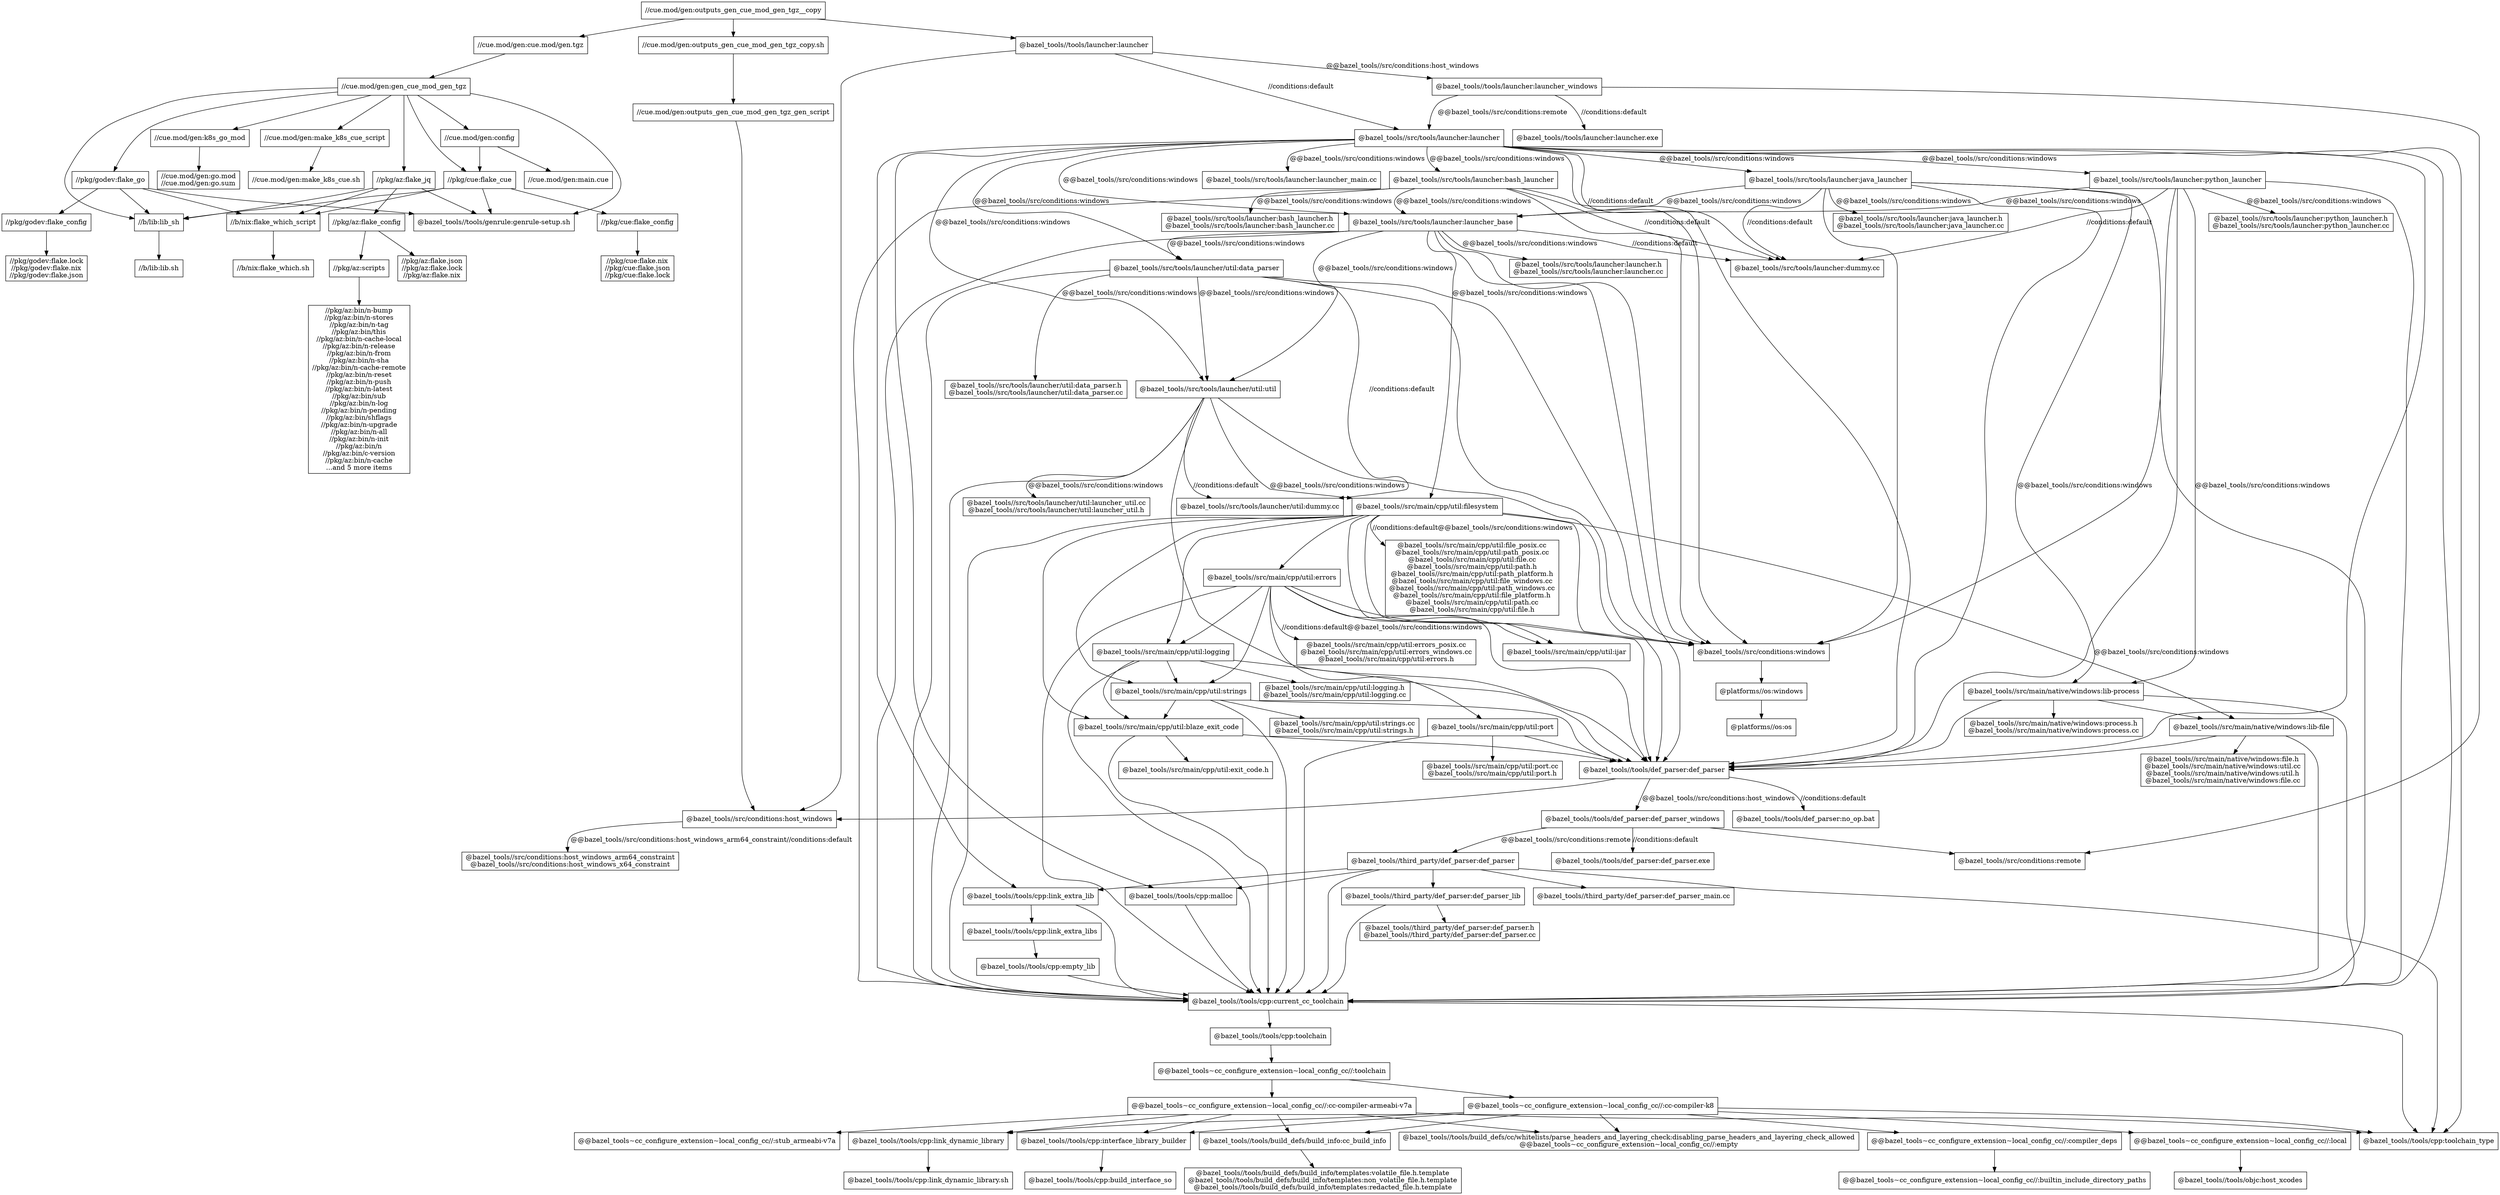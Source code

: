 digraph mygraph {
  node [shape=box];
  "//cue.mod/gen:outputs_gen_cue_mod_gen_tgz__copy"
  "//cue.mod/gen:outputs_gen_cue_mod_gen_tgz__copy" -> "//cue.mod/gen:cue.mod/gen.tgz"
  "//cue.mod/gen:outputs_gen_cue_mod_gen_tgz__copy" -> "//cue.mod/gen:outputs_gen_cue_mod_gen_tgz_copy.sh"
  "//cue.mod/gen:outputs_gen_cue_mod_gen_tgz__copy" -> "@bazel_tools//tools/launcher:launcher"
  "//cue.mod/gen:cue.mod/gen.tgz"
  "//cue.mod/gen:cue.mod/gen.tgz" -> "//cue.mod/gen:gen_cue_mod_gen_tgz"
  "//cue.mod/gen:gen_cue_mod_gen_tgz"
  "//cue.mod/gen:gen_cue_mod_gen_tgz" -> "//cue.mod/gen:config"
  "//cue.mod/gen:gen_cue_mod_gen_tgz" -> "//cue.mod/gen:k8s_go_mod"
  "//cue.mod/gen:gen_cue_mod_gen_tgz" -> "//cue.mod/gen:make_k8s_cue_script"
  "//cue.mod/gen:gen_cue_mod_gen_tgz" -> "//pkg/az:flake_jq"
  "//cue.mod/gen:gen_cue_mod_gen_tgz" -> "//pkg/cue:flake_cue"
  "//cue.mod/gen:gen_cue_mod_gen_tgz" -> "//pkg/godev:flake_go"
  "//cue.mod/gen:gen_cue_mod_gen_tgz" -> "//b/lib:lib_sh"
  "//cue.mod/gen:gen_cue_mod_gen_tgz" -> "@bazel_tools//tools/genrule:genrule-setup.sh"
  "//cue.mod/gen:make_k8s_cue_script"
  "//cue.mod/gen:make_k8s_cue_script" -> "//cue.mod/gen:make_k8s_cue.sh"
  "//cue.mod/gen:config"
  "//cue.mod/gen:config" -> "//cue.mod/gen:main.cue"
  "//cue.mod/gen:config" -> "//pkg/cue:flake_cue"
  "//pkg/cue:flake_cue"
  "//pkg/cue:flake_cue" -> "//pkg/cue:flake_config"
  "//pkg/cue:flake_cue" -> "@bazel_tools//tools/genrule:genrule-setup.sh"
  "//pkg/cue:flake_cue" -> "//b/lib:lib_sh"
  "//pkg/cue:flake_cue" -> "//b/nix:flake_which_script"
  "//pkg/cue:flake_config"
  "//pkg/cue:flake_config" -> "//pkg/cue:flake.nix\n//pkg/cue:flake.json\n//pkg/cue:flake.lock"
  "//cue.mod/gen:outputs_gen_cue_mod_gen_tgz_copy.sh"
  "//cue.mod/gen:outputs_gen_cue_mod_gen_tgz_copy.sh" -> "//cue.mod/gen:outputs_gen_cue_mod_gen_tgz_gen_script"
  "//cue.mod/gen:outputs_gen_cue_mod_gen_tgz_gen_script"
  "//cue.mod/gen:outputs_gen_cue_mod_gen_tgz_gen_script" -> "@bazel_tools//src/conditions:host_windows"
  "@bazel_tools//tools/launcher:launcher"
  "@bazel_tools//tools/launcher:launcher" -> "@bazel_tools//tools/launcher:launcher_windows"
  [label="@@bazel_tools//src/conditions:host_windows"];
  "@bazel_tools//tools/launcher:launcher" -> "@bazel_tools//src/tools/launcher:launcher"
  [label="//conditions:default"];
  "@bazel_tools//tools/launcher:launcher" -> "@bazel_tools//src/conditions:host_windows"
  "//cue.mod/gen:main.cue"
  "@bazel_tools//tools/launcher:launcher_windows"
  "@bazel_tools//tools/launcher:launcher_windows" -> "@bazel_tools//tools/launcher:launcher.exe"
  [label="//conditions:default"];
  "@bazel_tools//tools/launcher:launcher_windows" -> "@bazel_tools//src/tools/launcher:launcher"
  [label="@@bazel_tools//src/conditions:remote"];
  "@bazel_tools//tools/launcher:launcher_windows" -> "@bazel_tools//src/conditions:remote"
  "@bazel_tools//src/tools/launcher:launcher"
  "@bazel_tools//src/tools/launcher:launcher" -> "@bazel_tools//src/tools/launcher:dummy.cc"
  [label="//conditions:default"];
  "@bazel_tools//src/tools/launcher:launcher" -> "@bazel_tools//src/tools/launcher:launcher_main.cc"
  [label="@@bazel_tools//src/conditions:windows"];
  "@bazel_tools//src/tools/launcher:launcher" -> "@bazel_tools//src/tools/launcher:bash_launcher"
  [label="@@bazel_tools//src/conditions:windows"];
  "@bazel_tools//src/tools/launcher:launcher" -> "@bazel_tools//src/tools/launcher:java_launcher"
  [label="@@bazel_tools//src/conditions:windows"];
  "@bazel_tools//src/tools/launcher:launcher" -> "@bazel_tools//src/tools/launcher:launcher_base"
  [label="@@bazel_tools//src/conditions:windows"];
  "@bazel_tools//src/tools/launcher:launcher" -> "@bazel_tools//src/tools/launcher:python_launcher"
  [label="@@bazel_tools//src/conditions:windows"];
  "@bazel_tools//src/tools/launcher:launcher" -> "@bazel_tools//tools/def_parser:def_parser"
  "@bazel_tools//src/tools/launcher:launcher" -> "@bazel_tools//tools/cpp:toolchain_type"
  "@bazel_tools//src/tools/launcher:launcher" -> "@bazel_tools//tools/cpp:current_cc_toolchain"
  "@bazel_tools//src/tools/launcher:launcher" -> "@bazel_tools//tools/cpp:link_extra_lib"
  "@bazel_tools//src/tools/launcher:launcher" -> "@bazel_tools//tools/cpp:malloc"
  "@bazel_tools//src/tools/launcher:launcher" -> "@bazel_tools//src/tools/launcher/util:data_parser"
  [label="@@bazel_tools//src/conditions:windows"];
  "@bazel_tools//src/tools/launcher:launcher" -> "@bazel_tools//src/tools/launcher/util:util"
  [label="@@bazel_tools//src/conditions:windows"];
  "@bazel_tools//src/tools/launcher:launcher" -> "@bazel_tools//src/conditions:windows"
  "@bazel_tools//src/tools/launcher:bash_launcher"
  "@bazel_tools//src/tools/launcher:bash_launcher" -> "@bazel_tools//src/tools/launcher:dummy.cc"
  [label="//conditions:default"];
  "@bazel_tools//src/tools/launcher:bash_launcher" -> "@bazel_tools//src/tools/launcher:bash_launcher.h\n@bazel_tools//src/tools/launcher:bash_launcher.cc"
  [label="@@bazel_tools//src/conditions:windows"];
  "@bazel_tools//src/tools/launcher:bash_launcher" -> "@bazel_tools//src/tools/launcher:launcher_base"
  [label="@@bazel_tools//src/conditions:windows"];
  "@bazel_tools//src/tools/launcher:bash_launcher" -> "@bazel_tools//tools/cpp:current_cc_toolchain"
  "@bazel_tools//src/tools/launcher:bash_launcher" -> "@bazel_tools//tools/def_parser:def_parser"
  "@bazel_tools//src/tools/launcher:bash_launcher" -> "@bazel_tools//src/conditions:windows"
  "//cue.mod/gen:k8s_go_mod"
  "//cue.mod/gen:k8s_go_mod" -> "//cue.mod/gen:go.mod\n//cue.mod/gen:go.sum"
  "//cue.mod/gen:go.mod\n//cue.mod/gen:go.sum"
  "@bazel_tools//tools/launcher:launcher.exe"
  "//cue.mod/gen:make_k8s_cue.sh"
  "//pkg/az:flake_jq"
  "//pkg/az:flake_jq" -> "//pkg/az:flake_config"
  "//pkg/az:flake_jq" -> "@bazel_tools//tools/genrule:genrule-setup.sh"
  "//pkg/az:flake_jq" -> "//b/lib:lib_sh"
  "//pkg/az:flake_jq" -> "//b/nix:flake_which_script"
  "@bazel_tools//src/tools/launcher:python_launcher"
  "@bazel_tools//src/tools/launcher:python_launcher" -> "@bazel_tools//src/tools/launcher:dummy.cc"
  [label="//conditions:default"];
  "@bazel_tools//src/tools/launcher:python_launcher" -> "@bazel_tools//src/tools/launcher:python_launcher.h\n@bazel_tools//src/tools/launcher:python_launcher.cc"
  [label="@@bazel_tools//src/conditions:windows"];
  "@bazel_tools//src/tools/launcher:python_launcher" -> "@bazel_tools//src/tools/launcher:launcher_base"
  [label="@@bazel_tools//src/conditions:windows"];
  "@bazel_tools//src/tools/launcher:python_launcher" -> "@bazel_tools//tools/cpp:current_cc_toolchain"
  "@bazel_tools//src/tools/launcher:python_launcher" -> "@bazel_tools//tools/def_parser:def_parser"
  "@bazel_tools//src/tools/launcher:python_launcher" -> "@bazel_tools//src/main/native/windows:lib-process"
  [label="@@bazel_tools//src/conditions:windows"];
  "@bazel_tools//src/tools/launcher:python_launcher" -> "@bazel_tools//src/conditions:windows"
  "@bazel_tools//src/tools/launcher:python_launcher.h\n@bazel_tools//src/tools/launcher:python_launcher.cc"
  "@bazel_tools//src/tools/launcher:bash_launcher.h\n@bazel_tools//src/tools/launcher:bash_launcher.cc"
  "@bazel_tools//src/tools/launcher:java_launcher"
  "@bazel_tools//src/tools/launcher:java_launcher" -> "@bazel_tools//src/tools/launcher:dummy.cc"
  [label="//conditions:default"];
  "@bazel_tools//src/tools/launcher:java_launcher" -> "@bazel_tools//src/tools/launcher:java_launcher.h\n@bazel_tools//src/tools/launcher:java_launcher.cc"
  [label="@@bazel_tools//src/conditions:windows"];
  "@bazel_tools//src/tools/launcher:java_launcher" -> "@bazel_tools//src/tools/launcher:launcher_base"
  [label="@@bazel_tools//src/conditions:windows"];
  "@bazel_tools//src/tools/launcher:java_launcher" -> "@bazel_tools//tools/cpp:current_cc_toolchain"
  "@bazel_tools//src/tools/launcher:java_launcher" -> "@bazel_tools//tools/def_parser:def_parser"
  "@bazel_tools//src/tools/launcher:java_launcher" -> "@bazel_tools//src/main/native/windows:lib-process"
  [label="@@bazel_tools//src/conditions:windows"];
  "@bazel_tools//src/tools/launcher:java_launcher" -> "@bazel_tools//src/conditions:windows"
  "@bazel_tools//src/main/native/windows:lib-process"
  "@bazel_tools//src/main/native/windows:lib-process" -> "@bazel_tools//src/main/native/windows:process.h\n@bazel_tools//src/main/native/windows:process.cc"
  "@bazel_tools//src/main/native/windows:lib-process" -> "@bazel_tools//src/main/native/windows:lib-file"
  "@bazel_tools//src/main/native/windows:lib-process" -> "@bazel_tools//tools/cpp:current_cc_toolchain"
  "@bazel_tools//src/main/native/windows:lib-process" -> "@bazel_tools//tools/def_parser:def_parser"
  "@bazel_tools//src/tools/launcher:launcher_base"
  "@bazel_tools//src/tools/launcher:launcher_base" -> "@bazel_tools//src/tools/launcher:dummy.cc"
  [label="//conditions:default"];
  "@bazel_tools//src/tools/launcher:launcher_base" -> "@bazel_tools//src/tools/launcher:launcher.h\n@bazel_tools//src/tools/launcher:launcher.cc"
  [label="@@bazel_tools//src/conditions:windows"];
  "@bazel_tools//src/tools/launcher:launcher_base" -> "@bazel_tools//tools/cpp:current_cc_toolchain"
  "@bazel_tools//src/tools/launcher:launcher_base" -> "@bazel_tools//tools/def_parser:def_parser"
  "@bazel_tools//src/tools/launcher:launcher_base" -> "@bazel_tools//src/tools/launcher/util:data_parser"
  [label="@@bazel_tools//src/conditions:windows"];
  "@bazel_tools//src/tools/launcher:launcher_base" -> "@bazel_tools//src/tools/launcher/util:util"
  [label="@@bazel_tools//src/conditions:windows"];
  "@bazel_tools//src/tools/launcher:launcher_base" -> "@bazel_tools//src/main/cpp/util:filesystem"
  [label="@@bazel_tools//src/conditions:windows"];
  "@bazel_tools//src/tools/launcher:launcher_base" -> "@bazel_tools//src/conditions:windows"
  "@bazel_tools//src/tools/launcher/util:data_parser"
  "@bazel_tools//src/tools/launcher/util:data_parser" -> "@bazel_tools//src/tools/launcher/util:dummy.cc"
  [label="//conditions:default"];
  "@bazel_tools//src/tools/launcher/util:data_parser" -> "@bazel_tools//src/tools/launcher/util:data_parser.h\n@bazel_tools//src/tools/launcher/util:data_parser.cc"
  [label="@@bazel_tools//src/conditions:windows"];
  "@bazel_tools//src/tools/launcher/util:data_parser" -> "@bazel_tools//src/tools/launcher/util:util"
  [label="@@bazel_tools//src/conditions:windows"];
  "@bazel_tools//src/tools/launcher/util:data_parser" -> "@bazel_tools//tools/cpp:current_cc_toolchain"
  "@bazel_tools//src/tools/launcher/util:data_parser" -> "@bazel_tools//tools/def_parser:def_parser"
  "@bazel_tools//src/tools/launcher/util:data_parser" -> "@bazel_tools//src/conditions:windows"
  "@bazel_tools//src/tools/launcher/util:util"
  "@bazel_tools//src/tools/launcher/util:util" -> "@bazel_tools//src/tools/launcher/util:dummy.cc"
  [label="//conditions:default"];
  "@bazel_tools//src/tools/launcher/util:util" -> "@bazel_tools//src/tools/launcher/util:launcher_util.cc\n@bazel_tools//src/tools/launcher/util:launcher_util.h"
  [label="@@bazel_tools//src/conditions:windows"];
  "@bazel_tools//src/tools/launcher/util:util" -> "@bazel_tools//tools/cpp:current_cc_toolchain"
  "@bazel_tools//src/tools/launcher/util:util" -> "@bazel_tools//tools/def_parser:def_parser"
  "@bazel_tools//src/tools/launcher/util:util" -> "@bazel_tools//src/main/cpp/util:filesystem"
  [label="@@bazel_tools//src/conditions:windows"];
  "@bazel_tools//src/tools/launcher/util:util" -> "@bazel_tools//src/conditions:windows"
  "@bazel_tools//src/main/cpp/util:filesystem"
  "@bazel_tools//src/main/cpp/util:filesystem" -> "@bazel_tools//src/main/cpp/util:ijar"
  "@bazel_tools//src/main/cpp/util:filesystem" -> "@bazel_tools//src/main/cpp/util:file_posix.cc\n@bazel_tools//src/main/cpp/util:path_posix.cc\n@bazel_tools//src/main/cpp/util:file.cc\n@bazel_tools//src/main/cpp/util:path.h\n@bazel_tools//src/main/cpp/util:path_platform.h\n@bazel_tools//src/main/cpp/util:file_windows.cc\n@bazel_tools//src/main/cpp/util:path_windows.cc\n@bazel_tools//src/main/cpp/util:file_platform.h\n@bazel_tools//src/main/cpp/util:path.cc\n@bazel_tools//src/main/cpp/util:file.h"
  [label="//conditions:default@@bazel_tools//src/conditions:windows"];
  "@bazel_tools//src/main/cpp/util:filesystem" -> "@bazel_tools//src/main/cpp/util:blaze_exit_code"
  "@bazel_tools//src/main/cpp/util:filesystem" -> "@bazel_tools//src/main/cpp/util:errors"
  "@bazel_tools//src/main/cpp/util:filesystem" -> "@bazel_tools//src/main/cpp/util:logging"
  "@bazel_tools//src/main/cpp/util:filesystem" -> "@bazel_tools//src/main/cpp/util:strings"
  "@bazel_tools//src/main/cpp/util:filesystem" -> "@bazel_tools//tools/cpp:current_cc_toolchain"
  "@bazel_tools//src/main/cpp/util:filesystem" -> "@bazel_tools//tools/def_parser:def_parser"
  "@bazel_tools//src/main/cpp/util:filesystem" -> "@bazel_tools//src/main/native/windows:lib-file"
  [label="@@bazel_tools//src/conditions:windows"];
  "@bazel_tools//src/main/cpp/util:filesystem" -> "@bazel_tools//src/conditions:windows"
  "@bazel_tools//src/main/native/windows:lib-file"
  "@bazel_tools//src/main/native/windows:lib-file" -> "@bazel_tools//src/main/native/windows:file.h\n@bazel_tools//src/main/native/windows:util.cc\n@bazel_tools//src/main/native/windows:util.h\n@bazel_tools//src/main/native/windows:file.cc"
  "@bazel_tools//src/main/native/windows:lib-file" -> "@bazel_tools//tools/cpp:current_cc_toolchain"
  "@bazel_tools//src/main/native/windows:lib-file" -> "@bazel_tools//tools/def_parser:def_parser"
  "@bazel_tools//src/main/native/windows:file.h\n@bazel_tools//src/main/native/windows:util.cc\n@bazel_tools//src/main/native/windows:util.h\n@bazel_tools//src/main/native/windows:file.cc"
  "@bazel_tools//src/main/cpp/util:errors"
  "@bazel_tools//src/main/cpp/util:errors" -> "@bazel_tools//src/main/cpp/util:ijar"
  "@bazel_tools//src/main/cpp/util:errors" -> "@bazel_tools//src/main/cpp/util:errors_posix.cc\n@bazel_tools//src/main/cpp/util:errors_windows.cc\n@bazel_tools//src/main/cpp/util:errors.h"
  [label="//conditions:default@@bazel_tools//src/conditions:windows"];
  "@bazel_tools//src/main/cpp/util:errors" -> "@bazel_tools//src/main/cpp/util:logging"
  "@bazel_tools//src/main/cpp/util:errors" -> "@bazel_tools//src/main/cpp/util:port"
  "@bazel_tools//src/main/cpp/util:errors" -> "@bazel_tools//src/main/cpp/util:strings"
  "@bazel_tools//src/main/cpp/util:errors" -> "@bazel_tools//tools/cpp:current_cc_toolchain"
  "@bazel_tools//src/main/cpp/util:errors" -> "@bazel_tools//tools/def_parser:def_parser"
  "@bazel_tools//src/main/cpp/util:errors" -> "@bazel_tools//src/conditions:windows"
  "@bazel_tools//src/conditions:windows"
  "@bazel_tools//src/conditions:windows" -> "@platforms//os:windows"
  "@bazel_tools//src/main/cpp/util:port"
  "@bazel_tools//src/main/cpp/util:port" -> "@bazel_tools//src/main/cpp/util:port.cc\n@bazel_tools//src/main/cpp/util:port.h"
  "@bazel_tools//src/main/cpp/util:port" -> "@bazel_tools//tools/cpp:current_cc_toolchain"
  "@bazel_tools//src/main/cpp/util:port" -> "@bazel_tools//tools/def_parser:def_parser"
  "@bazel_tools//src/main/cpp/util:port.cc\n@bazel_tools//src/main/cpp/util:port.h"
  "@bazel_tools//src/main/cpp/util:logging"
  "@bazel_tools//src/main/cpp/util:logging" -> "@bazel_tools//src/main/cpp/util:logging.h\n@bazel_tools//src/main/cpp/util:logging.cc"
  "@bazel_tools//src/main/cpp/util:logging" -> "@bazel_tools//src/main/cpp/util:blaze_exit_code"
  "@bazel_tools//src/main/cpp/util:logging" -> "@bazel_tools//src/main/cpp/util:strings"
  "@bazel_tools//src/main/cpp/util:logging" -> "@bazel_tools//tools/cpp:current_cc_toolchain"
  "@bazel_tools//src/main/cpp/util:logging" -> "@bazel_tools//tools/def_parser:def_parser"
  "@bazel_tools//src/main/cpp/util:strings"
  "@bazel_tools//src/main/cpp/util:strings" -> "@bazel_tools//src/main/cpp/util:strings.cc\n@bazel_tools//src/main/cpp/util:strings.h"
  "@bazel_tools//src/main/cpp/util:strings" -> "@bazel_tools//src/main/cpp/util:blaze_exit_code"
  "@bazel_tools//src/main/cpp/util:strings" -> "@bazel_tools//tools/cpp:current_cc_toolchain"
  "@bazel_tools//src/main/cpp/util:strings" -> "@bazel_tools//tools/def_parser:def_parser"
  "@bazel_tools//src/main/cpp/util:strings.cc\n@bazel_tools//src/main/cpp/util:strings.h"
  "@bazel_tools//src/main/cpp/util:logging.h\n@bazel_tools//src/main/cpp/util:logging.cc"
  "@bazel_tools//src/main/cpp/util:errors_posix.cc\n@bazel_tools//src/main/cpp/util:errors_windows.cc\n@bazel_tools//src/main/cpp/util:errors.h"
  "@bazel_tools//src/main/cpp/util:blaze_exit_code"
  "@bazel_tools//src/main/cpp/util:blaze_exit_code" -> "@bazel_tools//src/main/cpp/util:exit_code.h"
  "@bazel_tools//src/main/cpp/util:blaze_exit_code" -> "@bazel_tools//tools/cpp:current_cc_toolchain"
  "@bazel_tools//src/main/cpp/util:blaze_exit_code" -> "@bazel_tools//tools/def_parser:def_parser"
  "@bazel_tools//src/main/cpp/util:exit_code.h"
  "@bazel_tools//src/main/cpp/util:file_posix.cc\n@bazel_tools//src/main/cpp/util:path_posix.cc\n@bazel_tools//src/main/cpp/util:file.cc\n@bazel_tools//src/main/cpp/util:path.h\n@bazel_tools//src/main/cpp/util:path_platform.h\n@bazel_tools//src/main/cpp/util:file_windows.cc\n@bazel_tools//src/main/cpp/util:path_windows.cc\n@bazel_tools//src/main/cpp/util:file_platform.h\n@bazel_tools//src/main/cpp/util:path.cc\n@bazel_tools//src/main/cpp/util:file.h"
  "@bazel_tools//src/main/cpp/util:ijar"
  "@bazel_tools//src/tools/launcher/util:launcher_util.cc\n@bazel_tools//src/tools/launcher/util:launcher_util.h"
  "@bazel_tools//src/tools/launcher/util:data_parser.h\n@bazel_tools//src/tools/launcher/util:data_parser.cc"
  "@bazel_tools//src/tools/launcher/util:dummy.cc"
  "@bazel_tools//tools/def_parser:def_parser"
  "@bazel_tools//tools/def_parser:def_parser" -> "@bazel_tools//tools/def_parser:def_parser_windows"
  [label="@@bazel_tools//src/conditions:host_windows"];
  "@bazel_tools//tools/def_parser:def_parser" -> "@bazel_tools//tools/def_parser:no_op.bat"
  [label="//conditions:default"];
  "@bazel_tools//tools/def_parser:def_parser" -> "@bazel_tools//src/conditions:host_windows"
  "@bazel_tools//src/conditions:host_windows"
  "@bazel_tools//src/conditions:host_windows" -> "@bazel_tools//src/conditions:host_windows_arm64_constraint\n@bazel_tools//src/conditions:host_windows_x64_constraint"
  [label="@@bazel_tools//src/conditions:host_windows_arm64_constraint//conditions:default"];
  "@bazel_tools//src/conditions:host_windows_arm64_constraint\n@bazel_tools//src/conditions:host_windows_x64_constraint"
  "@bazel_tools//tools/def_parser:no_op.bat"
  "@bazel_tools//src/tools/launcher:launcher.h\n@bazel_tools//src/tools/launcher:launcher.cc"
  "@bazel_tools//src/tools/launcher:java_launcher.h\n@bazel_tools//src/tools/launcher:java_launcher.cc"
  "@bazel_tools//src/tools/launcher:dummy.cc"
  "@bazel_tools//src/main/native/windows:process.h\n@bazel_tools//src/main/native/windows:process.cc"
  "@platforms//os:windows"
  "@platforms//os:windows" -> "@platforms//os:os"
  "@platforms//os:os"
  "//pkg/godev:flake_go"
  "//pkg/godev:flake_go" -> "//pkg/godev:flake_config"
  "//pkg/godev:flake_go" -> "@bazel_tools//tools/genrule:genrule-setup.sh"
  "//pkg/godev:flake_go" -> "//b/lib:lib_sh"
  "//pkg/godev:flake_go" -> "//b/nix:flake_which_script"
  "//b/nix:flake_which_script"
  "//b/nix:flake_which_script" -> "//b/nix:flake_which.sh"
  "//b/nix:flake_which.sh"
  "//b/lib:lib_sh"
  "//b/lib:lib_sh" -> "//b/lib:lib.sh"
  "//b/lib:lib.sh"
  "@bazel_tools//tools/genrule:genrule-setup.sh"
  "@bazel_tools//tools/def_parser:def_parser_windows"
  "@bazel_tools//tools/def_parser:def_parser_windows" -> "@bazel_tools//tools/def_parser:def_parser.exe"
  [label="//conditions:default"];
  "@bazel_tools//tools/def_parser:def_parser_windows" -> "@bazel_tools//third_party/def_parser:def_parser"
  [label="@@bazel_tools//src/conditions:remote"];
  "@bazel_tools//tools/def_parser:def_parser_windows" -> "@bazel_tools//src/conditions:remote"
  "@bazel_tools//src/conditions:remote"
  "@bazel_tools//third_party/def_parser:def_parser"
  "@bazel_tools//third_party/def_parser:def_parser" -> "@bazel_tools//third_party/def_parser:def_parser_main.cc"
  "@bazel_tools//third_party/def_parser:def_parser" -> "@bazel_tools//third_party/def_parser:def_parser_lib"
  "@bazel_tools//third_party/def_parser:def_parser" -> "@bazel_tools//tools/cpp:toolchain_type"
  "@bazel_tools//third_party/def_parser:def_parser" -> "@bazel_tools//tools/cpp:current_cc_toolchain"
  "@bazel_tools//third_party/def_parser:def_parser" -> "@bazel_tools//tools/cpp:link_extra_lib"
  "@bazel_tools//third_party/def_parser:def_parser" -> "@bazel_tools//tools/cpp:malloc"
  "@bazel_tools//tools/cpp:malloc"
  "@bazel_tools//tools/cpp:malloc" -> "@bazel_tools//tools/cpp:current_cc_toolchain"
  "@bazel_tools//tools/cpp:link_extra_lib"
  "@bazel_tools//tools/cpp:link_extra_lib" -> "@bazel_tools//tools/cpp:link_extra_libs"
  "@bazel_tools//tools/cpp:link_extra_lib" -> "@bazel_tools//tools/cpp:current_cc_toolchain"
  "@bazel_tools//third_party/def_parser:def_parser_lib"
  "@bazel_tools//third_party/def_parser:def_parser_lib" -> "@bazel_tools//third_party/def_parser:def_parser.h\n@bazel_tools//third_party/def_parser:def_parser.cc"
  "@bazel_tools//third_party/def_parser:def_parser_lib" -> "@bazel_tools//tools/cpp:current_cc_toolchain"
  "@bazel_tools//third_party/def_parser:def_parser.h\n@bazel_tools//third_party/def_parser:def_parser.cc"
  "@bazel_tools//third_party/def_parser:def_parser_main.cc"
  "@bazel_tools//tools/def_parser:def_parser.exe"
  "@bazel_tools//src/tools/launcher:launcher_main.cc"
  "//pkg/az:flake_config"
  "//pkg/az:flake_config" -> "//pkg/az:flake.json\n//pkg/az:flake.lock\n//pkg/az:flake.nix"
  "//pkg/az:flake_config" -> "//pkg/az:scripts"
  "//pkg/az:scripts"
  "//pkg/az:scripts" -> "//pkg/az:bin/n-bump\n//pkg/az:bin/n-stores\n//pkg/az:bin/n-tag\n//pkg/az:bin/this\n//pkg/az:bin/n-cache-local\n//pkg/az:bin/n-release\n//pkg/az:bin/n-from\n//pkg/az:bin/n-sha\n//pkg/az:bin/n-cache-remote\n//pkg/az:bin/n-reset\n//pkg/az:bin/n-push\n//pkg/az:bin/n-latest\n//pkg/az:bin/sub\n//pkg/az:bin/n-log\n//pkg/az:bin/n-pending\n//pkg/az:bin/shflags\n//pkg/az:bin/n-upgrade\n//pkg/az:bin/n-all\n//pkg/az:bin/n-init\n//pkg/az:bin/n\n//pkg/az:bin/c-version\n//pkg/az:bin/n-cache\n...and 5 more items"
  "//pkg/az:bin/n-bump\n//pkg/az:bin/n-stores\n//pkg/az:bin/n-tag\n//pkg/az:bin/this\n//pkg/az:bin/n-cache-local\n//pkg/az:bin/n-release\n//pkg/az:bin/n-from\n//pkg/az:bin/n-sha\n//pkg/az:bin/n-cache-remote\n//pkg/az:bin/n-reset\n//pkg/az:bin/n-push\n//pkg/az:bin/n-latest\n//pkg/az:bin/sub\n//pkg/az:bin/n-log\n//pkg/az:bin/n-pending\n//pkg/az:bin/shflags\n//pkg/az:bin/n-upgrade\n//pkg/az:bin/n-all\n//pkg/az:bin/n-init\n//pkg/az:bin/n\n//pkg/az:bin/c-version\n//pkg/az:bin/n-cache\n...and 5 more items"
  "//pkg/az:flake.json\n//pkg/az:flake.lock\n//pkg/az:flake.nix"
  "//pkg/cue:flake.nix\n//pkg/cue:flake.json\n//pkg/cue:flake.lock"
  "@bazel_tools//tools/cpp:link_extra_libs"
  "@bazel_tools//tools/cpp:link_extra_libs" -> "@bazel_tools//tools/cpp:empty_lib"
  "@bazel_tools//tools/cpp:empty_lib"
  "@bazel_tools//tools/cpp:empty_lib" -> "@bazel_tools//tools/cpp:current_cc_toolchain"
  "@bazel_tools//tools/cpp:current_cc_toolchain"
  "@bazel_tools//tools/cpp:current_cc_toolchain" -> "@bazel_tools//tools/cpp:toolchain"
  "@bazel_tools//tools/cpp:current_cc_toolchain" -> "@bazel_tools//tools/cpp:toolchain_type"
  "@bazel_tools//tools/cpp:toolchain"
  "@bazel_tools//tools/cpp:toolchain" -> "@@bazel_tools~cc_configure_extension~local_config_cc//:toolchain"
  "@@bazel_tools~cc_configure_extension~local_config_cc//:toolchain"
  "@@bazel_tools~cc_configure_extension~local_config_cc//:toolchain" -> "@@bazel_tools~cc_configure_extension~local_config_cc//:cc-compiler-k8"
  "@@bazel_tools~cc_configure_extension~local_config_cc//:toolchain" -> "@@bazel_tools~cc_configure_extension~local_config_cc//:cc-compiler-armeabi-v7a"
  "@@bazel_tools~cc_configure_extension~local_config_cc//:cc-compiler-armeabi-v7a"
  "@@bazel_tools~cc_configure_extension~local_config_cc//:cc-compiler-armeabi-v7a" -> "@bazel_tools//tools/build_defs/cc/whitelists/parse_headers_and_layering_check:disabling_parse_headers_and_layering_check_allowed\n@@bazel_tools~cc_configure_extension~local_config_cc//:empty"
  "@@bazel_tools~cc_configure_extension~local_config_cc//:cc-compiler-armeabi-v7a" -> "@@bazel_tools~cc_configure_extension~local_config_cc//:stub_armeabi-v7a"
  "@@bazel_tools~cc_configure_extension~local_config_cc//:cc-compiler-armeabi-v7a" -> "@bazel_tools//tools/build_defs/build_info:cc_build_info"
  "@@bazel_tools~cc_configure_extension~local_config_cc//:cc-compiler-armeabi-v7a" -> "@bazel_tools//tools/cpp:toolchain_type"
  "@@bazel_tools~cc_configure_extension~local_config_cc//:cc-compiler-armeabi-v7a" -> "@bazel_tools//tools/cpp:link_dynamic_library"
  "@@bazel_tools~cc_configure_extension~local_config_cc//:cc-compiler-armeabi-v7a" -> "@bazel_tools//tools/cpp:interface_library_builder"
  "@@bazel_tools~cc_configure_extension~local_config_cc//:stub_armeabi-v7a"
  "@@bazel_tools~cc_configure_extension~local_config_cc//:cc-compiler-k8"
  "@@bazel_tools~cc_configure_extension~local_config_cc//:cc-compiler-k8" -> "@@bazel_tools~cc_configure_extension~local_config_cc//:compiler_deps"
  "@@bazel_tools~cc_configure_extension~local_config_cc//:cc-compiler-k8" -> "@bazel_tools//tools/build_defs/cc/whitelists/parse_headers_and_layering_check:disabling_parse_headers_and_layering_check_allowed\n@@bazel_tools~cc_configure_extension~local_config_cc//:empty"
  "@@bazel_tools~cc_configure_extension~local_config_cc//:cc-compiler-k8" -> "@@bazel_tools~cc_configure_extension~local_config_cc//:local"
  "@@bazel_tools~cc_configure_extension~local_config_cc//:cc-compiler-k8" -> "@bazel_tools//tools/build_defs/build_info:cc_build_info"
  "@@bazel_tools~cc_configure_extension~local_config_cc//:cc-compiler-k8" -> "@bazel_tools//tools/cpp:toolchain_type"
  "@@bazel_tools~cc_configure_extension~local_config_cc//:cc-compiler-k8" -> "@bazel_tools//tools/cpp:link_dynamic_library"
  "@@bazel_tools~cc_configure_extension~local_config_cc//:cc-compiler-k8" -> "@bazel_tools//tools/cpp:interface_library_builder"
  "@bazel_tools//tools/cpp:interface_library_builder"
  "@bazel_tools//tools/cpp:interface_library_builder" -> "@bazel_tools//tools/cpp:build_interface_so"
  "@bazel_tools//tools/cpp:build_interface_so"
  "@bazel_tools//tools/cpp:link_dynamic_library"
  "@bazel_tools//tools/cpp:link_dynamic_library" -> "@bazel_tools//tools/cpp:link_dynamic_library.sh"
  "@bazel_tools//tools/cpp:link_dynamic_library.sh"
  "@bazel_tools//tools/cpp:toolchain_type"
  "@bazel_tools//tools/build_defs/build_info:cc_build_info"
  "@bazel_tools//tools/build_defs/build_info:cc_build_info" -> "@bazel_tools//tools/build_defs/build_info/templates:volatile_file.h.template\n@bazel_tools//tools/build_defs/build_info/templates:non_volatile_file.h.template\n@bazel_tools//tools/build_defs/build_info/templates:redacted_file.h.template"
  "@bazel_tools//tools/build_defs/build_info/templates:volatile_file.h.template\n@bazel_tools//tools/build_defs/build_info/templates:non_volatile_file.h.template\n@bazel_tools//tools/build_defs/build_info/templates:redacted_file.h.template"
  "@@bazel_tools~cc_configure_extension~local_config_cc//:local"
  "@@bazel_tools~cc_configure_extension~local_config_cc//:local" -> "@bazel_tools//tools/objc:host_xcodes"
  "@bazel_tools//tools/objc:host_xcodes"
  "@bazel_tools//tools/build_defs/cc/whitelists/parse_headers_and_layering_check:disabling_parse_headers_and_layering_check_allowed\n@@bazel_tools~cc_configure_extension~local_config_cc//:empty"
  "@@bazel_tools~cc_configure_extension~local_config_cc//:compiler_deps"
  "@@bazel_tools~cc_configure_extension~local_config_cc//:compiler_deps" -> "@@bazel_tools~cc_configure_extension~local_config_cc//:builtin_include_directory_paths"
  "@@bazel_tools~cc_configure_extension~local_config_cc//:builtin_include_directory_paths"
  "//pkg/godev:flake_config"
  "//pkg/godev:flake_config" -> "//pkg/godev:flake.lock\n//pkg/godev:flake.nix\n//pkg/godev:flake.json"
  "//pkg/godev:flake.lock\n//pkg/godev:flake.nix\n//pkg/godev:flake.json"
}

